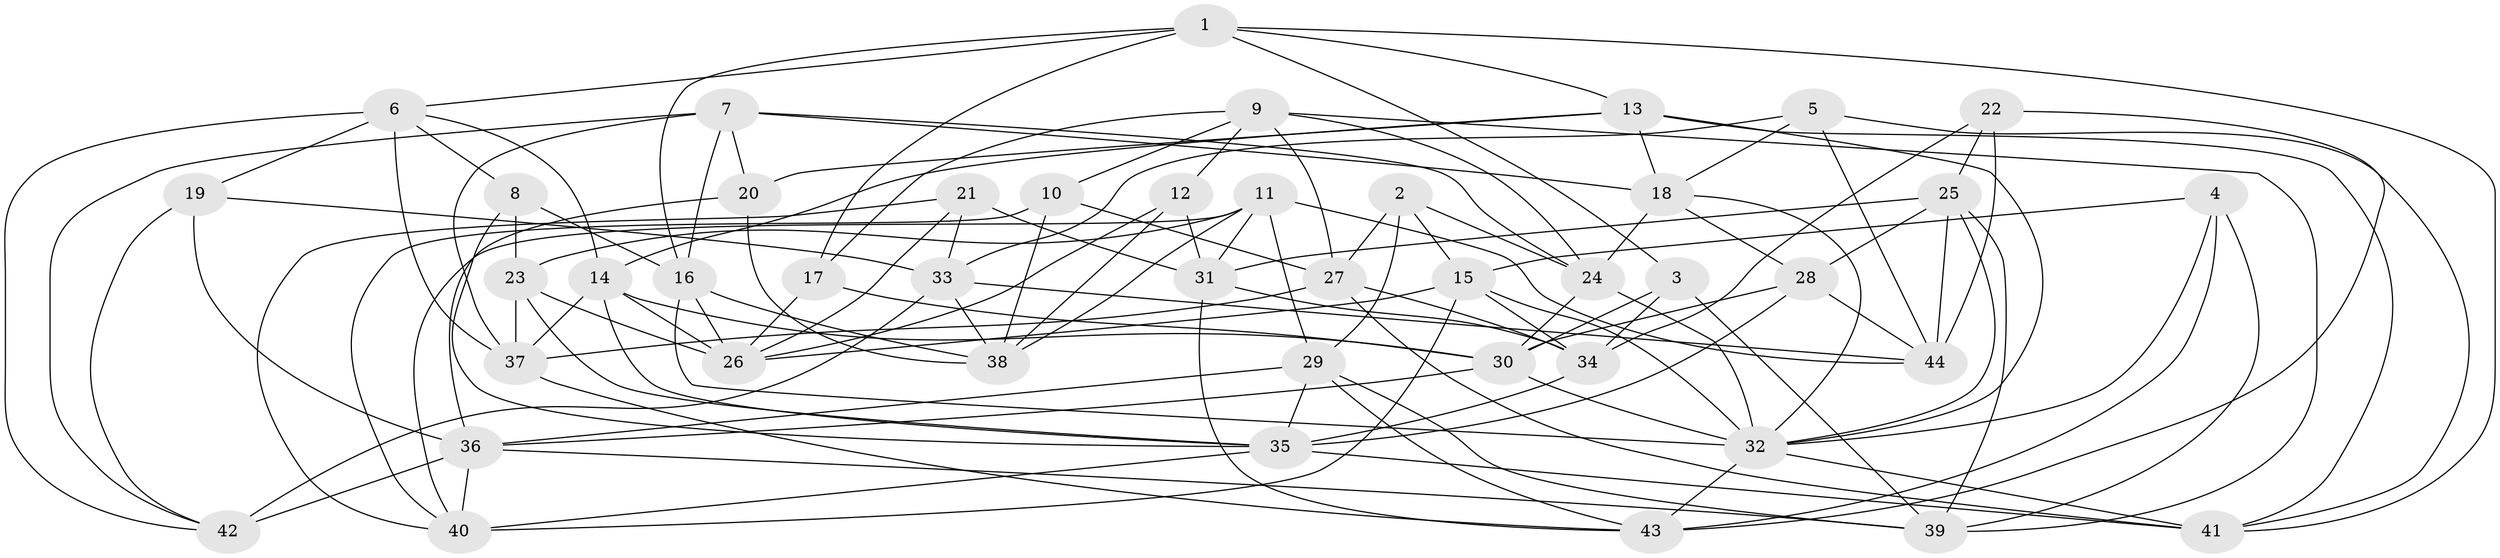 // original degree distribution, {4: 1.0}
// Generated by graph-tools (version 1.1) at 2025/50/03/09/25 03:50:47]
// undirected, 44 vertices, 123 edges
graph export_dot {
graph [start="1"]
  node [color=gray90,style=filled];
  1;
  2;
  3;
  4;
  5;
  6;
  7;
  8;
  9;
  10;
  11;
  12;
  13;
  14;
  15;
  16;
  17;
  18;
  19;
  20;
  21;
  22;
  23;
  24;
  25;
  26;
  27;
  28;
  29;
  30;
  31;
  32;
  33;
  34;
  35;
  36;
  37;
  38;
  39;
  40;
  41;
  42;
  43;
  44;
  1 -- 3 [weight=1.0];
  1 -- 6 [weight=1.0];
  1 -- 13 [weight=1.0];
  1 -- 16 [weight=1.0];
  1 -- 17 [weight=1.0];
  1 -- 41 [weight=1.0];
  2 -- 15 [weight=1.0];
  2 -- 24 [weight=1.0];
  2 -- 27 [weight=1.0];
  2 -- 29 [weight=1.0];
  3 -- 30 [weight=1.0];
  3 -- 34 [weight=1.0];
  3 -- 39 [weight=1.0];
  4 -- 15 [weight=1.0];
  4 -- 32 [weight=1.0];
  4 -- 39 [weight=1.0];
  4 -- 43 [weight=1.0];
  5 -- 18 [weight=1.0];
  5 -- 33 [weight=1.0];
  5 -- 41 [weight=1.0];
  5 -- 44 [weight=1.0];
  6 -- 8 [weight=1.0];
  6 -- 14 [weight=1.0];
  6 -- 19 [weight=1.0];
  6 -- 37 [weight=1.0];
  6 -- 42 [weight=1.0];
  7 -- 16 [weight=1.0];
  7 -- 18 [weight=1.0];
  7 -- 20 [weight=1.0];
  7 -- 24 [weight=1.0];
  7 -- 37 [weight=1.0];
  7 -- 42 [weight=1.0];
  8 -- 16 [weight=1.0];
  8 -- 23 [weight=1.0];
  8 -- 35 [weight=1.0];
  9 -- 10 [weight=1.0];
  9 -- 12 [weight=1.0];
  9 -- 17 [weight=1.0];
  9 -- 24 [weight=1.0];
  9 -- 27 [weight=1.0];
  9 -- 39 [weight=1.0];
  10 -- 27 [weight=1.0];
  10 -- 38 [weight=1.0];
  10 -- 40 [weight=1.0];
  11 -- 23 [weight=1.0];
  11 -- 29 [weight=1.0];
  11 -- 31 [weight=1.0];
  11 -- 38 [weight=1.0];
  11 -- 40 [weight=1.0];
  11 -- 44 [weight=1.0];
  12 -- 26 [weight=1.0];
  12 -- 31 [weight=1.0];
  12 -- 38 [weight=1.0];
  13 -- 14 [weight=1.0];
  13 -- 18 [weight=1.0];
  13 -- 20 [weight=1.0];
  13 -- 32 [weight=1.0];
  13 -- 41 [weight=1.0];
  14 -- 26 [weight=1.0];
  14 -- 30 [weight=1.0];
  14 -- 35 [weight=1.0];
  14 -- 37 [weight=1.0];
  15 -- 26 [weight=1.0];
  15 -- 32 [weight=1.0];
  15 -- 34 [weight=1.0];
  15 -- 40 [weight=1.0];
  16 -- 26 [weight=1.0];
  16 -- 32 [weight=1.0];
  16 -- 38 [weight=1.0];
  17 -- 26 [weight=1.0];
  17 -- 30 [weight=1.0];
  18 -- 24 [weight=1.0];
  18 -- 28 [weight=1.0];
  18 -- 32 [weight=1.0];
  19 -- 33 [weight=1.0];
  19 -- 36 [weight=1.0];
  19 -- 42 [weight=1.0];
  20 -- 36 [weight=1.0];
  20 -- 38 [weight=1.0];
  21 -- 26 [weight=1.0];
  21 -- 31 [weight=1.0];
  21 -- 33 [weight=1.0];
  21 -- 40 [weight=1.0];
  22 -- 25 [weight=1.0];
  22 -- 34 [weight=1.0];
  22 -- 43 [weight=1.0];
  22 -- 44 [weight=1.0];
  23 -- 26 [weight=2.0];
  23 -- 35 [weight=1.0];
  23 -- 37 [weight=1.0];
  24 -- 30 [weight=1.0];
  24 -- 32 [weight=1.0];
  25 -- 28 [weight=1.0];
  25 -- 31 [weight=1.0];
  25 -- 32 [weight=1.0];
  25 -- 39 [weight=1.0];
  25 -- 44 [weight=1.0];
  27 -- 34 [weight=1.0];
  27 -- 37 [weight=1.0];
  27 -- 41 [weight=1.0];
  28 -- 30 [weight=2.0];
  28 -- 35 [weight=1.0];
  28 -- 44 [weight=1.0];
  29 -- 35 [weight=1.0];
  29 -- 36 [weight=1.0];
  29 -- 39 [weight=1.0];
  29 -- 43 [weight=1.0];
  30 -- 32 [weight=1.0];
  30 -- 36 [weight=1.0];
  31 -- 34 [weight=1.0];
  31 -- 43 [weight=1.0];
  32 -- 41 [weight=1.0];
  32 -- 43 [weight=1.0];
  33 -- 38 [weight=1.0];
  33 -- 42 [weight=1.0];
  33 -- 44 [weight=1.0];
  34 -- 35 [weight=1.0];
  35 -- 40 [weight=1.0];
  35 -- 41 [weight=1.0];
  36 -- 39 [weight=1.0];
  36 -- 40 [weight=1.0];
  36 -- 42 [weight=2.0];
  37 -- 43 [weight=1.0];
}
